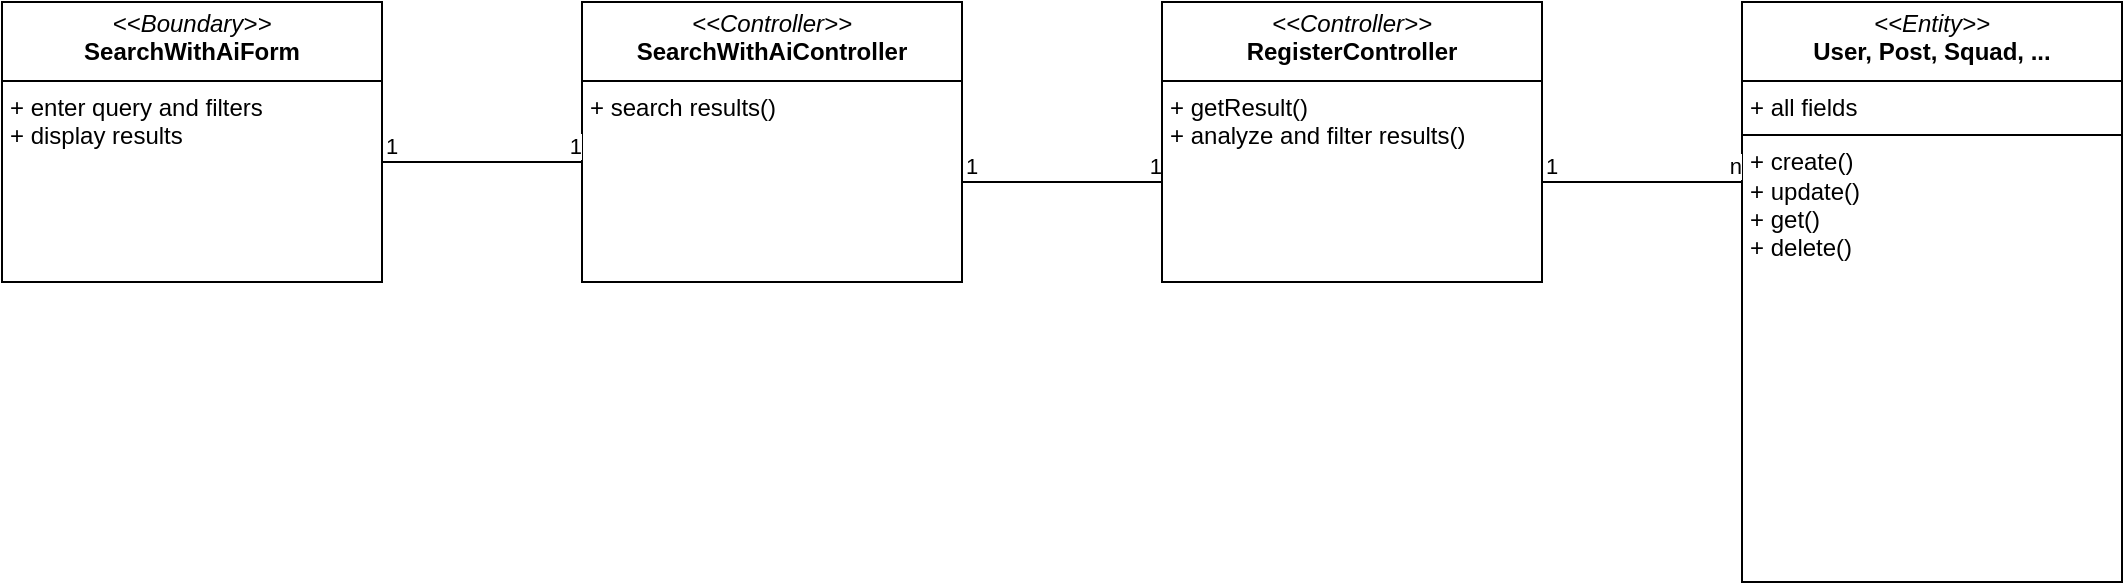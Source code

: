 <mxfile version="26.1.0">
  <diagram name="Page-1" id="hFwSYegA3OzoKfOpin7Q">
    <mxGraphModel dx="1444" dy="875" grid="1" gridSize="10" guides="1" tooltips="1" connect="1" arrows="1" fold="1" page="1" pageScale="1" pageWidth="850" pageHeight="1100" math="0" shadow="0">
      <root>
        <mxCell id="0" />
        <mxCell id="1" parent="0" />
        <mxCell id="XdSUTPHmR49ePUY09iAd-1" value="&lt;p style=&quot;margin:0px;margin-top:4px;text-align:center;&quot;&gt;&lt;i&gt;&amp;lt;&amp;lt;Entity&amp;gt;&amp;gt;&lt;/i&gt;&lt;br&gt;&lt;b&gt;User, Post, Squad, ...&lt;/b&gt;&lt;/p&gt;&lt;hr size=&quot;1&quot; style=&quot;border-style:solid;&quot;&gt;&lt;p style=&quot;margin:0px;margin-left:4px;&quot;&gt;+ all fields&lt;br&gt;&lt;/p&gt;&lt;hr size=&quot;1&quot; style=&quot;border-style:solid;&quot;&gt;&lt;p style=&quot;margin:0px;margin-left:4px;&quot;&gt;+ create()&lt;br&gt;&lt;/p&gt;&lt;p style=&quot;margin:0px;margin-left:4px;&quot;&gt;+ update()&lt;/p&gt;&lt;p style=&quot;margin:0px;margin-left:4px;&quot;&gt;+ get()&lt;/p&gt;&lt;p style=&quot;margin:0px;margin-left:4px;&quot;&gt;+ delete()&lt;/p&gt;" style="verticalAlign=top;align=left;overflow=fill;html=1;whiteSpace=wrap;" vertex="1" parent="1">
          <mxGeometry x="910" y="40" width="190" height="290" as="geometry" />
        </mxCell>
        <mxCell id="XdSUTPHmR49ePUY09iAd-2" value="&lt;p style=&quot;margin:0px;margin-top:4px;text-align:center;&quot;&gt;&lt;i&gt;&amp;lt;&amp;lt;Boundary&amp;gt;&amp;gt;&lt;/i&gt;&lt;br&gt;&lt;b&gt;SearchWithAiForm&lt;/b&gt;&lt;/p&gt;&lt;hr size=&quot;1&quot; style=&quot;border-style:solid;&quot;&gt;&lt;p style=&quot;margin:0px;margin-left:4px;&quot;&gt;+ enter query and filters&lt;/p&gt;&lt;p style=&quot;margin:0px;margin-left:4px;&quot;&gt;+ display results&lt;/p&gt;" style="verticalAlign=top;align=left;overflow=fill;html=1;whiteSpace=wrap;" vertex="1" parent="1">
          <mxGeometry x="40" y="40" width="190" height="140" as="geometry" />
        </mxCell>
        <mxCell id="XdSUTPHmR49ePUY09iAd-3" value="&lt;p style=&quot;margin:0px;margin-top:4px;text-align:center;&quot;&gt;&lt;i&gt;&amp;lt;&amp;lt;Controller&amp;gt;&amp;gt;&lt;/i&gt;&lt;br&gt;&lt;b&gt;SearchWithAiController&lt;/b&gt;&lt;/p&gt;&lt;hr size=&quot;1&quot; style=&quot;border-style:solid;&quot;&gt;&lt;p style=&quot;margin:0px;margin-left:4px;&quot;&gt;+ search results()&lt;br&gt;&lt;/p&gt;" style="verticalAlign=top;align=left;overflow=fill;html=1;whiteSpace=wrap;" vertex="1" parent="1">
          <mxGeometry x="330" y="40" width="190" height="140" as="geometry" />
        </mxCell>
        <mxCell id="XdSUTPHmR49ePUY09iAd-4" value="" style="endArrow=none;html=1;edgeStyle=orthogonalEdgeStyle;rounded=0;" edge="1" parent="1">
          <mxGeometry relative="1" as="geometry">
            <mxPoint x="230" y="120" as="sourcePoint" />
            <mxPoint x="330" y="120" as="targetPoint" />
          </mxGeometry>
        </mxCell>
        <mxCell id="XdSUTPHmR49ePUY09iAd-5" value="1" style="edgeLabel;resizable=0;html=1;align=left;verticalAlign=bottom;" connectable="0" vertex="1" parent="XdSUTPHmR49ePUY09iAd-4">
          <mxGeometry x="-1" relative="1" as="geometry" />
        </mxCell>
        <mxCell id="XdSUTPHmR49ePUY09iAd-6" value="1" style="edgeLabel;resizable=0;html=1;align=right;verticalAlign=bottom;" connectable="0" vertex="1" parent="XdSUTPHmR49ePUY09iAd-4">
          <mxGeometry x="1" relative="1" as="geometry" />
        </mxCell>
        <mxCell id="XdSUTPHmR49ePUY09iAd-7" value="" style="endArrow=none;html=1;edgeStyle=orthogonalEdgeStyle;rounded=0;" edge="1" parent="1">
          <mxGeometry relative="1" as="geometry">
            <mxPoint x="520" y="130" as="sourcePoint" />
            <mxPoint x="620" y="130" as="targetPoint" />
          </mxGeometry>
        </mxCell>
        <mxCell id="XdSUTPHmR49ePUY09iAd-8" value="1" style="edgeLabel;resizable=0;html=1;align=left;verticalAlign=bottom;" connectable="0" vertex="1" parent="XdSUTPHmR49ePUY09iAd-7">
          <mxGeometry x="-1" relative="1" as="geometry" />
        </mxCell>
        <mxCell id="XdSUTPHmR49ePUY09iAd-9" value="1" style="edgeLabel;resizable=0;html=1;align=right;verticalAlign=bottom;" connectable="0" vertex="1" parent="XdSUTPHmR49ePUY09iAd-7">
          <mxGeometry x="1" relative="1" as="geometry" />
        </mxCell>
        <mxCell id="XdSUTPHmR49ePUY09iAd-10" value="&lt;p style=&quot;margin:0px;margin-top:4px;text-align:center;&quot;&gt;&lt;i&gt;&amp;lt;&amp;lt;Controller&amp;gt;&amp;gt;&lt;/i&gt;&lt;br&gt;&lt;b&gt;RegisterController&lt;/b&gt;&lt;/p&gt;&lt;hr size=&quot;1&quot; style=&quot;border-style:solid;&quot;&gt;&lt;p style=&quot;margin:0px;margin-left:4px;&quot;&gt;+ getResult()&lt;br&gt;&lt;/p&gt;&lt;p style=&quot;margin:0px;margin-left:4px;&quot;&gt;+ analyze and filter results()&lt;/p&gt;" style="verticalAlign=top;align=left;overflow=fill;html=1;whiteSpace=wrap;" vertex="1" parent="1">
          <mxGeometry x="620" y="40" width="190" height="140" as="geometry" />
        </mxCell>
        <mxCell id="XdSUTPHmR49ePUY09iAd-11" value="" style="endArrow=none;html=1;edgeStyle=orthogonalEdgeStyle;rounded=0;" edge="1" parent="1">
          <mxGeometry relative="1" as="geometry">
            <mxPoint x="810" y="130" as="sourcePoint" />
            <mxPoint x="910" y="130" as="targetPoint" />
          </mxGeometry>
        </mxCell>
        <mxCell id="XdSUTPHmR49ePUY09iAd-12" value="1" style="edgeLabel;resizable=0;html=1;align=left;verticalAlign=bottom;" connectable="0" vertex="1" parent="XdSUTPHmR49ePUY09iAd-11">
          <mxGeometry x="-1" relative="1" as="geometry" />
        </mxCell>
        <mxCell id="XdSUTPHmR49ePUY09iAd-13" value="n" style="edgeLabel;resizable=0;html=1;align=right;verticalAlign=bottom;" connectable="0" vertex="1" parent="XdSUTPHmR49ePUY09iAd-11">
          <mxGeometry x="1" relative="1" as="geometry" />
        </mxCell>
      </root>
    </mxGraphModel>
  </diagram>
</mxfile>
